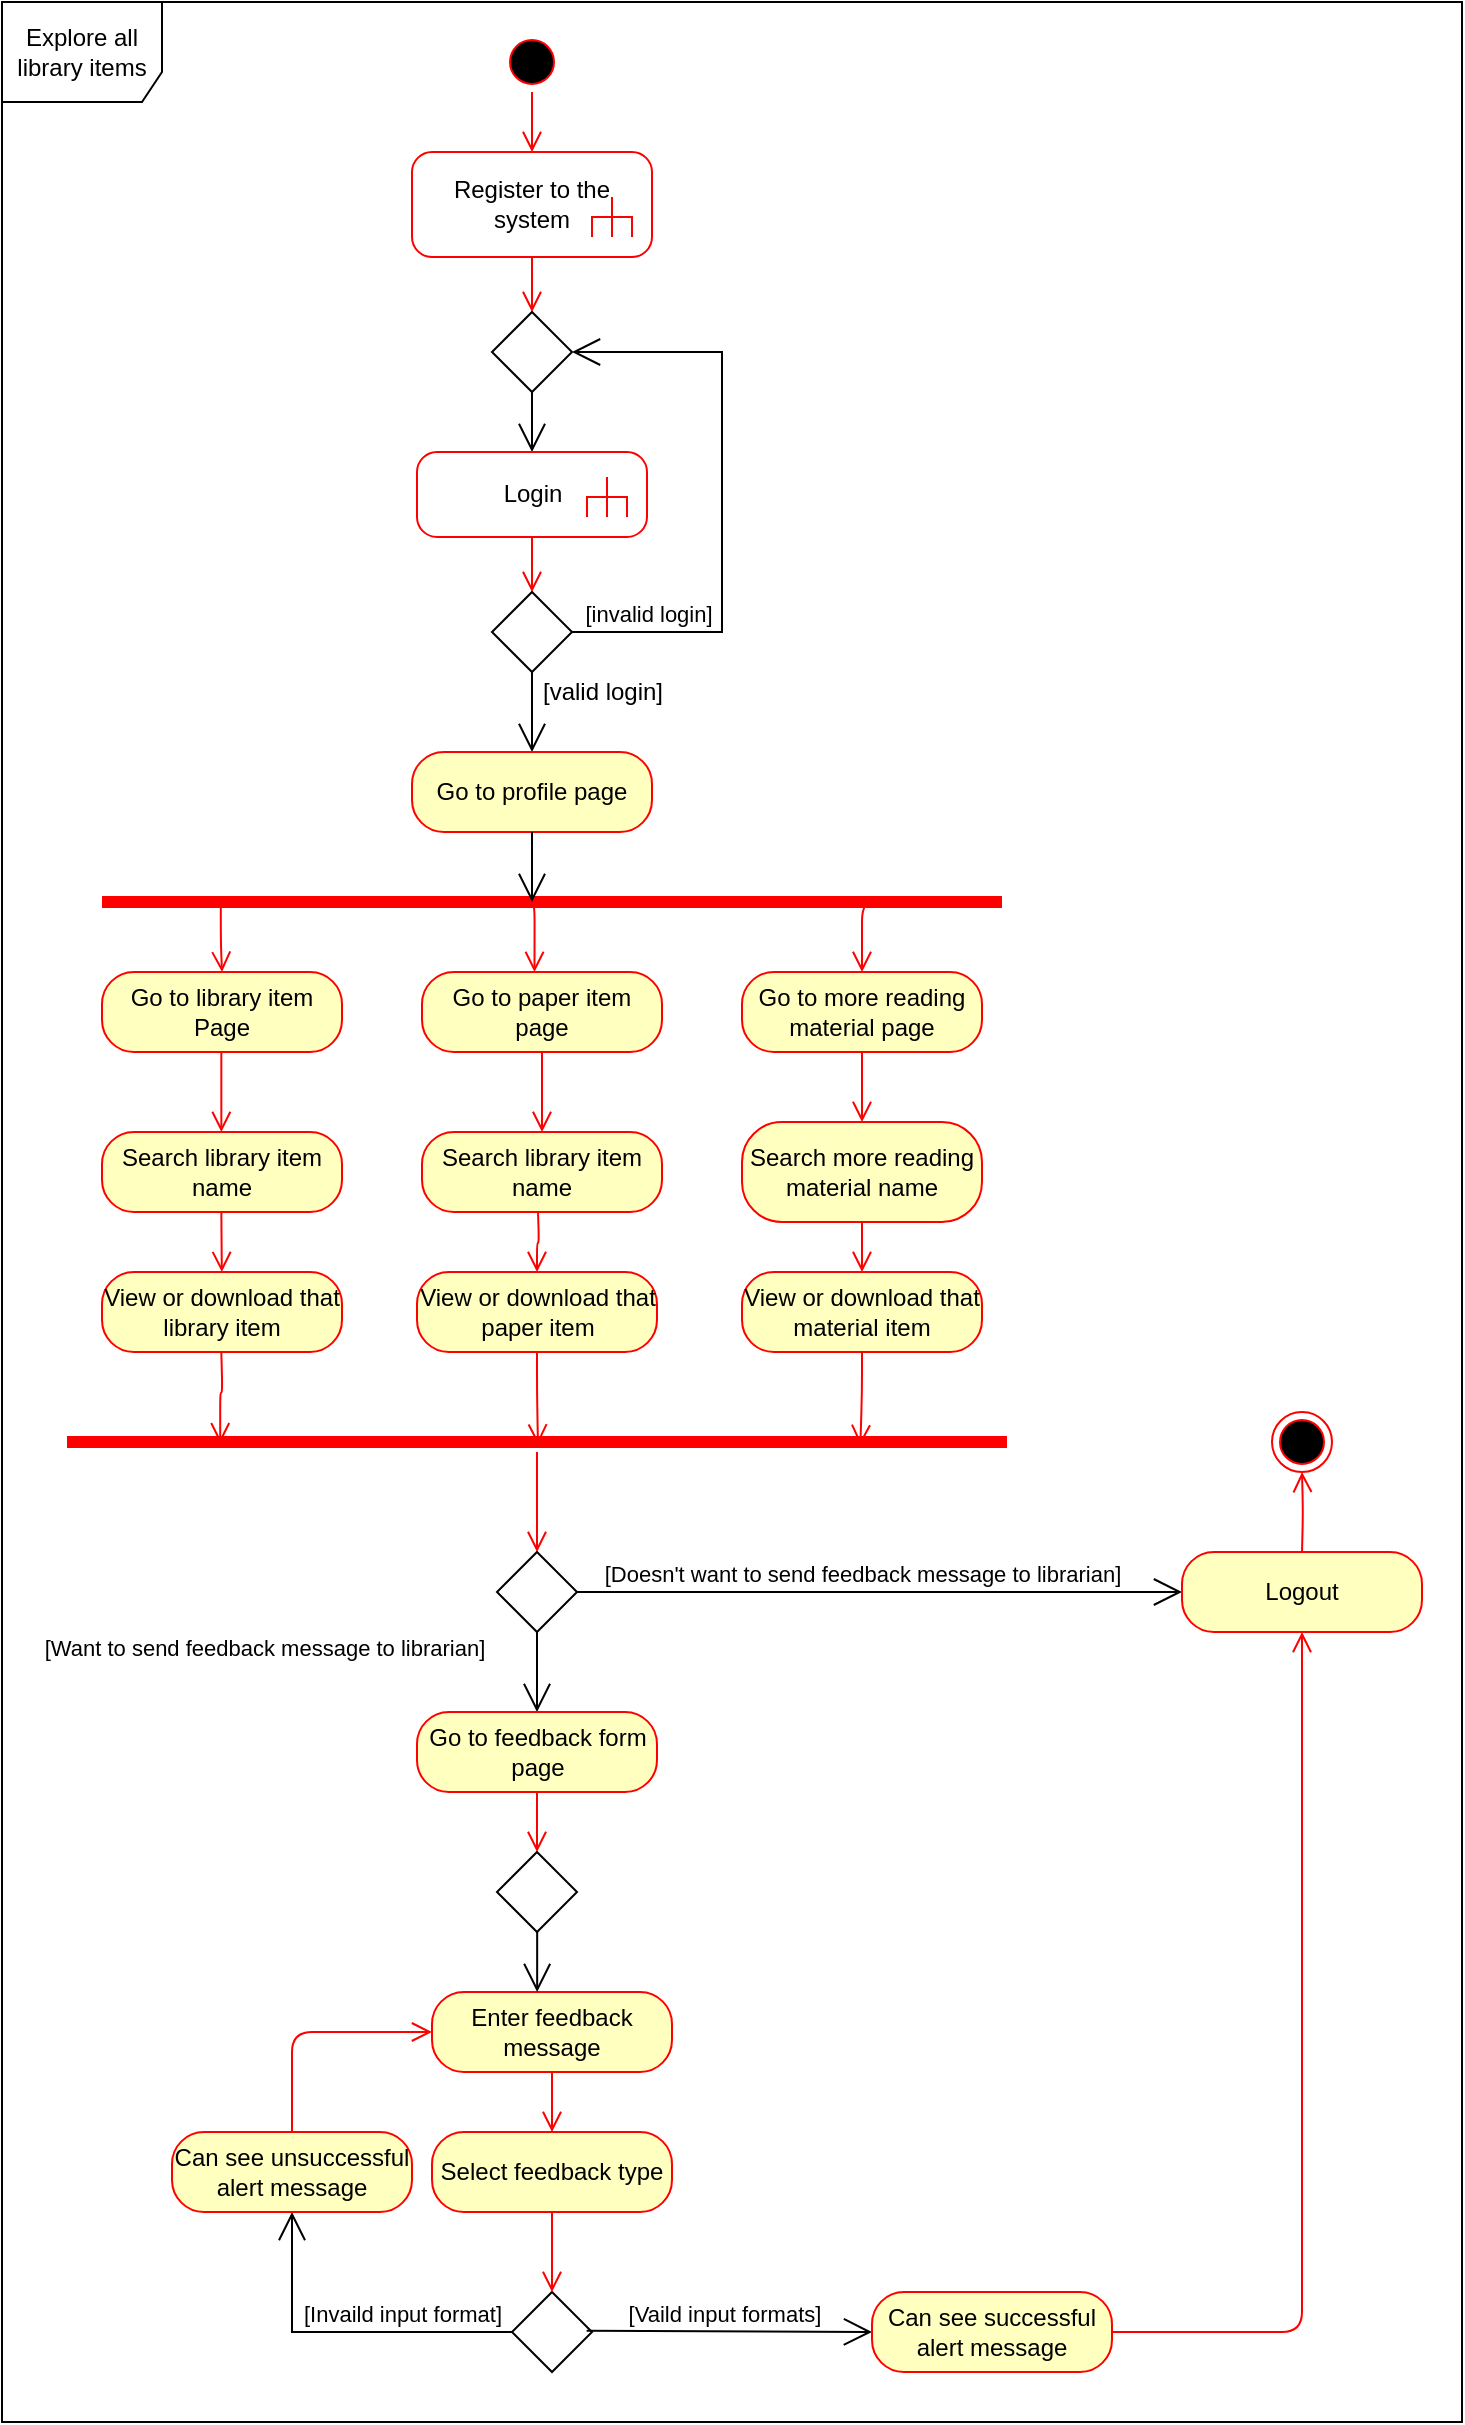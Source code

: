 <mxfile version="15.5.0" type="github"><diagram id="FonD3yZjuFLouaIDfz1e" name="Page-1"><mxGraphModel dx="1872" dy="1639" grid="1" gridSize="10" guides="1" tooltips="1" connect="1" arrows="1" fold="1" page="1" pageScale="1" pageWidth="850" pageHeight="1100" math="0" shadow="0"><root><mxCell id="0"/><mxCell id="1" parent="0"/><mxCell id="w-JFlLj-ReJTVVEn5meg-1" value="" style="ellipse;html=1;shape=startState;fillColor=#000000;strokeColor=#ff0000;" parent="1" vertex="1"><mxGeometry x="180" y="-40" width="30" height="30" as="geometry"/></mxCell><mxCell id="w-JFlLj-ReJTVVEn5meg-2" value="" style="edgeStyle=orthogonalEdgeStyle;html=1;verticalAlign=bottom;endArrow=open;endSize=8;strokeColor=#ff0000;" parent="1" source="w-JFlLj-ReJTVVEn5meg-1" target="Q_kL5pNG0bDg6LttERWj-26" edge="1"><mxGeometry relative="1" as="geometry"><mxPoint x="195" y="30" as="targetPoint"/></mxGeometry></mxCell><mxCell id="w-JFlLj-ReJTVVEn5meg-4" value="" style="edgeStyle=orthogonalEdgeStyle;html=1;verticalAlign=bottom;endArrow=open;endSize=8;strokeColor=#ff0000;exitX=0.5;exitY=1;exitDx=0;exitDy=0;exitPerimeter=0;entryX=0.5;entryY=0;entryDx=0;entryDy=0;" parent="1" source="Q_kL5pNG0bDg6LttERWj-26" target="w-JFlLj-ReJTVVEn5meg-25" edge="1"><mxGeometry relative="1" as="geometry"><mxPoint x="195" y="140" as="targetPoint"/><mxPoint x="195" y="150" as="sourcePoint"/></mxGeometry></mxCell><mxCell id="w-JFlLj-ReJTVVEn5meg-12" value="" style="edgeStyle=orthogonalEdgeStyle;html=1;verticalAlign=bottom;endArrow=open;endSize=8;strokeColor=#ff0000;exitX=0.5;exitY=1;exitDx=0;exitDy=0;exitPerimeter=0;entryX=0.5;entryY=0;entryDx=0;entryDy=0;" parent="1" source="Q_kL5pNG0bDg6LttERWj-27" target="w-JFlLj-ReJTVVEn5meg-35" edge="1"><mxGeometry relative="1" as="geometry"><mxPoint x="195" y="248" as="targetPoint"/><mxPoint x="194.76" y="252.5" as="sourcePoint"/></mxGeometry></mxCell><mxCell id="w-JFlLj-ReJTVVEn5meg-25" value="" style="shape=rhombus;html=1;verticalLabelPosition=bottom;verticalAlignment=top;" parent="1" vertex="1"><mxGeometry x="175" y="100" width="40" height="40" as="geometry"/></mxCell><mxCell id="w-JFlLj-ReJTVVEn5meg-28" value="" style="edgeStyle=elbowEdgeStyle;html=1;elbow=vertical;verticalAlign=bottom;endArrow=open;rounded=0;labelBackgroundColor=none;endSize=12;exitX=0.5;exitY=1;exitDx=0;exitDy=0;" parent="1" source="w-JFlLj-ReJTVVEn5meg-25" target="Q_kL5pNG0bDg6LttERWj-27" edge="1"><mxGeometry x="-0.012" y="15" relative="1" as="geometry"><mxPoint x="195" y="210" as="targetPoint"/><Array as="points"/><mxPoint as="offset"/></mxGeometry></mxCell><mxCell id="w-JFlLj-ReJTVVEn5meg-35" value="" style="shape=rhombus;html=1;verticalLabelPosition=bottom;verticalAlignment=top;" parent="1" vertex="1"><mxGeometry x="175" y="240" width="40" height="40" as="geometry"/></mxCell><mxCell id="w-JFlLj-ReJTVVEn5meg-37" value="[invalid login]" style="edgeStyle=elbowEdgeStyle;html=1;elbow=vertical;verticalAlign=bottom;endArrow=open;rounded=0;labelBackgroundColor=none;endSize=12;entryX=1;entryY=0.5;entryDx=0;entryDy=0;" parent="1" source="w-JFlLj-ReJTVVEn5meg-35" target="w-JFlLj-ReJTVVEn5meg-25" edge="1"><mxGeometry x="-0.741" relative="1" as="geometry"><mxPoint x="330" y="500" as="targetPoint"/><Array as="points"><mxPoint x="290" y="260"/><mxPoint x="280" y="310"/><mxPoint x="260" y="360"/></Array><mxPoint as="offset"/></mxGeometry></mxCell><mxCell id="w-JFlLj-ReJTVVEn5meg-40" value="" style="shape=line;html=1;strokeWidth=6;strokeColor=#ff0000;" parent="1" vertex="1"><mxGeometry x="-20" y="390" width="450" height="10" as="geometry"/></mxCell><mxCell id="w-JFlLj-ReJTVVEn5meg-46" value="" style="edgeStyle=orthogonalEdgeStyle;html=1;verticalAlign=bottom;endArrow=open;endSize=8;strokeColor=#ff0000;entryX=0.5;entryY=0;entryDx=0;entryDy=0;" parent="1" target="w-JFlLj-ReJTVVEn5meg-50" edge="1"><mxGeometry relative="1" as="geometry"><mxPoint x="289.71" y="450" as="targetPoint"/><mxPoint x="370" y="395" as="sourcePoint"/><Array as="points"><mxPoint x="370" y="395"/></Array></mxGeometry></mxCell><mxCell id="w-JFlLj-ReJTVVEn5meg-48" value="Go to paper item page" style="rounded=1;whiteSpace=wrap;html=1;arcSize=40;fontColor=#000000;fillColor=#ffffc0;strokeColor=#ff0000;" parent="1" vertex="1"><mxGeometry x="140" y="430" width="120" height="40" as="geometry"/></mxCell><mxCell id="w-JFlLj-ReJTVVEn5meg-50" value="Go to more reading material page" style="rounded=1;whiteSpace=wrap;html=1;arcSize=40;fontColor=#000000;fillColor=#ffffc0;strokeColor=#ff0000;" parent="1" vertex="1"><mxGeometry x="300" y="430" width="120" height="40" as="geometry"/></mxCell><mxCell id="w-JFlLj-ReJTVVEn5meg-54" value="" style="endArrow=open;endFill=1;endSize=12;html=1;exitX=0.5;exitY=1;exitDx=0;exitDy=0;" parent="1" source="w-JFlLj-ReJTVVEn5meg-35" edge="1"><mxGeometry width="160" relative="1" as="geometry"><mxPoint x="200" y="380" as="sourcePoint"/><mxPoint x="195" y="320" as="targetPoint"/></mxGeometry></mxCell><mxCell id="w-JFlLj-ReJTVVEn5meg-57" value="[valid login]" style="text;html=1;align=center;verticalAlign=middle;resizable=0;points=[];autosize=1;" parent="1" vertex="1"><mxGeometry x="190" y="280" width="80" height="20" as="geometry"/></mxCell><mxCell id="w-JFlLj-ReJTVVEn5meg-58" value="Search library item name" style="rounded=1;whiteSpace=wrap;html=1;arcSize=40;fontColor=#000000;fillColor=#ffffc0;strokeColor=#ff0000;" parent="1" vertex="1"><mxGeometry x="140" y="510" width="120" height="40" as="geometry"/></mxCell><mxCell id="w-JFlLj-ReJTVVEn5meg-59" value="" style="edgeStyle=orthogonalEdgeStyle;html=1;verticalAlign=bottom;endArrow=open;endSize=8;strokeColor=#ff0000;entryX=0.5;entryY=0;entryDx=0;entryDy=0;" parent="1" target="w-JFlLj-ReJTVVEn5meg-73" edge="1"><mxGeometry relative="1" as="geometry"><mxPoint x="140" y="580" as="targetPoint"/><mxPoint x="198" y="550" as="sourcePoint"/></mxGeometry></mxCell><mxCell id="w-JFlLj-ReJTVVEn5meg-60" value="Search more reading material name" style="rounded=1;whiteSpace=wrap;html=1;arcSize=40;fontColor=#000000;fillColor=#ffffc0;strokeColor=#ff0000;" parent="1" vertex="1"><mxGeometry x="300" y="505" width="120" height="50" as="geometry"/></mxCell><mxCell id="w-JFlLj-ReJTVVEn5meg-61" value="" style="edgeStyle=orthogonalEdgeStyle;html=1;verticalAlign=bottom;endArrow=open;endSize=8;strokeColor=#ff0000;exitX=0.5;exitY=1;exitDx=0;exitDy=0;entryX=0.5;entryY=0;entryDx=0;entryDy=0;" parent="1" source="w-JFlLj-ReJTVVEn5meg-60" target="w-JFlLj-ReJTVVEn5meg-75" edge="1"><mxGeometry relative="1" as="geometry"><mxPoint x="360" y="570" as="targetPoint"/><mxPoint x="380" y="560" as="sourcePoint"/></mxGeometry></mxCell><mxCell id="w-JFlLj-ReJTVVEn5meg-66" value="" style="edgeStyle=orthogonalEdgeStyle;html=1;verticalAlign=bottom;endArrow=open;endSize=8;strokeColor=#ff0000;exitX=0.75;exitY=0.5;exitDx=0;exitDy=0;exitPerimeter=0;entryX=0.5;entryY=0;entryDx=0;entryDy=0;" parent="1" edge="1"><mxGeometry relative="1" as="geometry"><mxPoint x="196.25" y="430" as="targetPoint"/><mxPoint x="193.75" y="395" as="sourcePoint"/><Array as="points"><mxPoint x="196.25" y="395"/></Array></mxGeometry></mxCell><mxCell id="w-JFlLj-ReJTVVEn5meg-69" value="" style="edgeStyle=orthogonalEdgeStyle;html=1;verticalAlign=bottom;endArrow=open;endSize=8;strokeColor=#ff0000;entryX=0.5;entryY=0;entryDx=0;entryDy=0;exitX=0.5;exitY=1;exitDx=0;exitDy=0;" parent="1" source="w-JFlLj-ReJTVVEn5meg-50" target="w-JFlLj-ReJTVVEn5meg-60" edge="1"><mxGeometry relative="1" as="geometry"><mxPoint x="369.71" y="510" as="targetPoint"/><mxPoint x="369.71" y="470" as="sourcePoint"/></mxGeometry></mxCell><mxCell id="w-JFlLj-ReJTVVEn5meg-72" value="" style="edgeStyle=orthogonalEdgeStyle;html=1;verticalAlign=bottom;endArrow=open;endSize=8;strokeColor=#ff0000;" parent="1" edge="1"><mxGeometry relative="1" as="geometry"><mxPoint x="200" y="510" as="targetPoint"/><mxPoint x="200" y="470" as="sourcePoint"/><Array as="points"><mxPoint x="200" y="470"/><mxPoint x="200" y="470"/></Array></mxGeometry></mxCell><mxCell id="w-JFlLj-ReJTVVEn5meg-73" value="View or download that paper item" style="rounded=1;whiteSpace=wrap;html=1;arcSize=40;fontColor=#000000;fillColor=#ffffc0;strokeColor=#ff0000;" parent="1" vertex="1"><mxGeometry x="137.5" y="580" width="120" height="40" as="geometry"/></mxCell><mxCell id="w-JFlLj-ReJTVVEn5meg-74" value="" style="edgeStyle=orthogonalEdgeStyle;html=1;verticalAlign=bottom;endArrow=open;endSize=8;strokeColor=#ff0000;entryX=0.501;entryY=0.628;entryDx=0;entryDy=0;entryPerimeter=0;" parent="1" source="w-JFlLj-ReJTVVEn5meg-73" target="w-JFlLj-ReJTVVEn5meg-77" edge="1"><mxGeometry relative="1" as="geometry"><mxPoint x="140" y="670" as="targetPoint"/></mxGeometry></mxCell><mxCell id="w-JFlLj-ReJTVVEn5meg-75" value="View or download that material item" style="rounded=1;whiteSpace=wrap;html=1;arcSize=40;fontColor=#000000;fillColor=#ffffc0;strokeColor=#ff0000;" parent="1" vertex="1"><mxGeometry x="300" y="580" width="120" height="40" as="geometry"/></mxCell><mxCell id="w-JFlLj-ReJTVVEn5meg-76" value="" style="edgeStyle=orthogonalEdgeStyle;html=1;verticalAlign=bottom;endArrow=open;endSize=8;strokeColor=#ff0000;exitX=0.5;exitY=1;exitDx=0;exitDy=0;entryX=0.844;entryY=0.66;entryDx=0;entryDy=0;entryPerimeter=0;" parent="1" source="w-JFlLj-ReJTVVEn5meg-75" target="w-JFlLj-ReJTVVEn5meg-77" edge="1"><mxGeometry relative="1" as="geometry"><mxPoint x="380" y="660" as="targetPoint"/></mxGeometry></mxCell><mxCell id="w-JFlLj-ReJTVVEn5meg-77" value="" style="shape=line;html=1;strokeWidth=6;strokeColor=#ff0000;" parent="1" vertex="1"><mxGeometry x="-37.5" y="660" width="470" height="10" as="geometry"/></mxCell><mxCell id="w-JFlLj-ReJTVVEn5meg-78" value="" style="edgeStyle=orthogonalEdgeStyle;html=1;verticalAlign=bottom;endArrow=open;endSize=8;strokeColor=#ff0000;entryX=0.5;entryY=0;entryDx=0;entryDy=0;" parent="1" source="w-JFlLj-ReJTVVEn5meg-77" target="w-JFlLj-ReJTVVEn5meg-84" edge="1"><mxGeometry relative="1" as="geometry"><mxPoint x="220" y="750" as="targetPoint"/><Array as="points"/></mxGeometry></mxCell><mxCell id="w-JFlLj-ReJTVVEn5meg-84" value="" style="shape=rhombus;html=1;verticalLabelPosition=bottom;verticalAlignment=top;" parent="1" vertex="1"><mxGeometry x="177.5" y="720" width="40" height="40" as="geometry"/></mxCell><mxCell id="w-JFlLj-ReJTVVEn5meg-86" value="[Doesn't want to send feedback message to librarian]" style="edgeStyle=elbowEdgeStyle;html=1;elbow=vertical;verticalAlign=bottom;endArrow=open;rounded=0;labelBackgroundColor=none;endSize=12;entryX=0;entryY=0.5;entryDx=0;entryDy=0;" parent="1" source="w-JFlLj-ReJTVVEn5meg-84" target="Q_kL5pNG0bDg6LttERWj-12" edge="1"><mxGeometry x="-0.059" relative="1" as="geometry"><mxPoint x="320" y="830" as="targetPoint"/><Array as="points"><mxPoint x="280" y="740"/></Array><mxPoint as="offset"/></mxGeometry></mxCell><mxCell id="w-JFlLj-ReJTVVEn5meg-87" value="[Want to send feedback message to librarian]" style="edgeStyle=elbowEdgeStyle;html=1;elbow=vertical;verticalAlign=bottom;endArrow=open;rounded=0;labelBackgroundColor=none;endSize=12;entryX=0.5;entryY=0;entryDx=0;entryDy=0;exitX=0.5;exitY=1;exitDx=0;exitDy=0;" parent="1" source="w-JFlLj-ReJTVVEn5meg-84" target="w-JFlLj-ReJTVVEn5meg-92" edge="1"><mxGeometry x="-0.68" y="-138" relative="1" as="geometry"><mxPoint x="220" y="800" as="targetPoint"/><Array as="points"><mxPoint x="200" y="770"/><mxPoint x="190" y="760"/><mxPoint x="130" y="770"/><mxPoint x="220" y="795"/></Array><mxPoint x="1" y="10" as="offset"/><mxPoint x="198" y="760" as="sourcePoint"/></mxGeometry></mxCell><mxCell id="w-JFlLj-ReJTVVEn5meg-92" value="Go to feedback form page" style="rounded=1;whiteSpace=wrap;html=1;arcSize=40;fontColor=#000000;fillColor=#ffffc0;strokeColor=#ff0000;" parent="1" vertex="1"><mxGeometry x="137.5" y="800" width="120" height="40" as="geometry"/></mxCell><mxCell id="w-JFlLj-ReJTVVEn5meg-93" value="" style="edgeStyle=orthogonalEdgeStyle;html=1;verticalAlign=bottom;endArrow=open;endSize=8;strokeColor=#ff0000;entryX=0.5;entryY=0;entryDx=0;entryDy=0;" parent="1" source="w-JFlLj-ReJTVVEn5meg-92" target="w-JFlLj-ReJTVVEn5meg-98" edge="1"><mxGeometry relative="1" as="geometry"><mxPoint x="220" y="880" as="targetPoint"/></mxGeometry></mxCell><mxCell id="w-JFlLj-ReJTVVEn5meg-96" value="Enter feedback message" style="rounded=1;whiteSpace=wrap;html=1;arcSize=40;fontColor=#000000;fillColor=#ffffc0;strokeColor=#ff0000;" parent="1" vertex="1"><mxGeometry x="145" y="940" width="120" height="40" as="geometry"/></mxCell><mxCell id="w-JFlLj-ReJTVVEn5meg-97" value="" style="edgeStyle=orthogonalEdgeStyle;html=1;verticalAlign=bottom;endArrow=open;endSize=8;strokeColor=#ff0000;entryX=0.5;entryY=0;entryDx=0;entryDy=0;" parent="1" source="w-JFlLj-ReJTVVEn5meg-96" target="Q_kL5pNG0bDg6LttERWj-2" edge="1"><mxGeometry relative="1" as="geometry"><mxPoint x="220" y="1010" as="targetPoint"/></mxGeometry></mxCell><mxCell id="w-JFlLj-ReJTVVEn5meg-98" value="" style="shape=rhombus;html=1;verticalLabelPosition=bottom;verticalAlignment=top;" parent="1" vertex="1"><mxGeometry x="177.5" y="870" width="40" height="40" as="geometry"/></mxCell><mxCell id="w-JFlLj-ReJTVVEn5meg-100" value="" style="edgeStyle=elbowEdgeStyle;html=1;elbow=vertical;verticalAlign=bottom;endArrow=open;rounded=0;labelBackgroundColor=none;endSize=12;exitX=0.502;exitY=0.99;exitDx=0;exitDy=0;exitPerimeter=0;" parent="1" source="w-JFlLj-ReJTVVEn5meg-98" edge="1"><mxGeometry x="0.5" y="22" relative="1" as="geometry"><mxPoint x="198" y="940" as="targetPoint"/><mxPoint x="221.0" y="910" as="sourcePoint"/><Array as="points"><mxPoint x="221" y="940"/></Array><mxPoint x="-42" y="-10" as="offset"/></mxGeometry></mxCell><mxCell id="w-JFlLj-ReJTVVEn5meg-103" value="" style="shape=rhombus;html=1;verticalLabelPosition=bottom;verticalAlignment=top;" parent="1" vertex="1"><mxGeometry x="185" y="1090" width="40" height="40" as="geometry"/></mxCell><mxCell id="w-JFlLj-ReJTVVEn5meg-105" value="[Vaild input formats]" style="edgeStyle=elbowEdgeStyle;html=1;elbow=vertical;verticalAlign=bottom;endArrow=open;rounded=0;labelBackgroundColor=none;endSize=12;entryX=0;entryY=0.5;entryDx=0;entryDy=0;exitX=0.933;exitY=0.483;exitDx=0;exitDy=0;exitPerimeter=0;" parent="1" source="w-JFlLj-ReJTVVEn5meg-103" target="Q_kL5pNG0bDg6LttERWj-23" edge="1"><mxGeometry x="-0.04" relative="1" as="geometry"><mxPoint x="300" y="1110" as="targetPoint"/><Array as="points"><mxPoint x="260" y="1110"/><mxPoint x="250" y="1060"/></Array><mxPoint x="240" y="1110" as="sourcePoint"/><mxPoint as="offset"/></mxGeometry></mxCell><mxCell id="w-JFlLj-ReJTVVEn5meg-106" value="[Invaild input format]" style="edgeStyle=elbowEdgeStyle;html=1;elbow=vertical;verticalAlign=bottom;endArrow=open;rounded=0;labelBackgroundColor=none;endSize=12;entryX=0.5;entryY=1;entryDx=0;entryDy=0;" parent="1" source="w-JFlLj-ReJTVVEn5meg-103" target="QeGTxWQUT2oyGX54cCKl-9" edge="1"><mxGeometry x="-0.351" relative="1" as="geometry"><mxPoint x="120" y="1080" as="targetPoint"/><Array as="points"><mxPoint x="140" y="1110"/><mxPoint x="150" y="900"/><mxPoint x="110" y="1040"/></Array><mxPoint as="offset"/></mxGeometry></mxCell><mxCell id="w-JFlLj-ReJTVVEn5meg-111" value="Explore all library items" style="shape=umlFrame;whiteSpace=wrap;html=1;width=80;height=50;" parent="1" vertex="1"><mxGeometry x="-70" y="-55" width="730" height="1210" as="geometry"/></mxCell><mxCell id="Q_kL5pNG0bDg6LttERWj-2" value="Select feedback type" style="rounded=1;whiteSpace=wrap;html=1;arcSize=40;fontColor=#000000;fillColor=#ffffc0;strokeColor=#ff0000;" parent="1" vertex="1"><mxGeometry x="145" y="1010" width="120" height="40" as="geometry"/></mxCell><mxCell id="Q_kL5pNG0bDg6LttERWj-3" value="" style="edgeStyle=orthogonalEdgeStyle;html=1;verticalAlign=bottom;endArrow=open;endSize=8;strokeColor=#ff0000;entryX=0.5;entryY=0;entryDx=0;entryDy=0;" parent="1" source="Q_kL5pNG0bDg6LttERWj-2" target="w-JFlLj-ReJTVVEn5meg-103" edge="1"><mxGeometry relative="1" as="geometry"><mxPoint x="220" y="1090" as="targetPoint"/></mxGeometry></mxCell><mxCell id="Q_kL5pNG0bDg6LttERWj-12" value="Logout" style="rounded=1;whiteSpace=wrap;html=1;arcSize=40;fontColor=#000000;fillColor=#ffffc0;strokeColor=#ff0000;" parent="1" vertex="1"><mxGeometry x="520" y="720" width="120" height="40" as="geometry"/></mxCell><mxCell id="Q_kL5pNG0bDg6LttERWj-20" value="" style="edgeStyle=orthogonalEdgeStyle;html=1;verticalAlign=bottom;endArrow=open;endSize=8;strokeColor=#ff0000;entryX=0.5;entryY=1;entryDx=0;entryDy=0;" parent="1" target="Q_kL5pNG0bDg6LttERWj-21" edge="1"><mxGeometry relative="1" as="geometry"><mxPoint x="579.5" y="645" as="targetPoint"/><Array as="points"/><mxPoint x="580" y="720" as="sourcePoint"/></mxGeometry></mxCell><mxCell id="Q_kL5pNG0bDg6LttERWj-21" value="" style="ellipse;html=1;shape=endState;fillColor=#000000;strokeColor=#ff0000;" parent="1" vertex="1"><mxGeometry x="565" y="650" width="30" height="30" as="geometry"/></mxCell><mxCell id="Q_kL5pNG0bDg6LttERWj-23" value="Can see successful alert message" style="rounded=1;whiteSpace=wrap;html=1;arcSize=40;fontColor=#000000;fillColor=#ffffc0;strokeColor=#ff0000;" parent="1" vertex="1"><mxGeometry x="365" y="1090" width="120" height="40" as="geometry"/></mxCell><mxCell id="Q_kL5pNG0bDg6LttERWj-24" value="" style="edgeStyle=orthogonalEdgeStyle;html=1;verticalAlign=bottom;endArrow=open;endSize=8;strokeColor=#ff0000;exitX=1;exitY=0.5;exitDx=0;exitDy=0;entryX=0.5;entryY=1;entryDx=0;entryDy=0;" parent="1" source="Q_kL5pNG0bDg6LttERWj-23" target="Q_kL5pNG0bDg6LttERWj-12" edge="1"><mxGeometry relative="1" as="geometry"><mxPoint x="520" y="1110" as="targetPoint"/><Array as="points"/><mxPoint x="460" y="1100" as="sourcePoint"/></mxGeometry></mxCell><mxCell id="Q_kL5pNG0bDg6LttERWj-26" value="&lt;span&gt;Register to the system&lt;/span&gt;" style="html=1;shape=mxgraph.sysml.callBehAct;whiteSpace=wrap;align=center;strokeColor=#FF0000;" parent="1" vertex="1"><mxGeometry x="135" y="20" width="120" height="52.5" as="geometry"/></mxCell><mxCell id="Q_kL5pNG0bDg6LttERWj-27" value="Login" style="html=1;shape=mxgraph.sysml.callBehAct;whiteSpace=wrap;align=center;strokeColor=#FF0000;" parent="1" vertex="1"><mxGeometry x="137.5" y="170" width="115" height="42.5" as="geometry"/></mxCell><mxCell id="QeGTxWQUT2oyGX54cCKl-1" value="Go to library item Page" style="rounded=1;whiteSpace=wrap;html=1;arcSize=40;fontColor=#000000;fillColor=#ffffc0;strokeColor=#ff0000;" parent="1" vertex="1"><mxGeometry x="-20" y="430" width="120" height="40" as="geometry"/></mxCell><mxCell id="QeGTxWQUT2oyGX54cCKl-2" value="Search library item name" style="rounded=1;whiteSpace=wrap;html=1;arcSize=40;fontColor=#000000;fillColor=#ffffc0;strokeColor=#ff0000;" parent="1" vertex="1"><mxGeometry x="-20" y="510" width="120" height="40" as="geometry"/></mxCell><mxCell id="QeGTxWQUT2oyGX54cCKl-3" value="View or download that library item" style="rounded=1;whiteSpace=wrap;html=1;arcSize=40;fontColor=#000000;fillColor=#ffffc0;strokeColor=#ff0000;" parent="1" vertex="1"><mxGeometry x="-20" y="580" width="120" height="40" as="geometry"/></mxCell><mxCell id="QeGTxWQUT2oyGX54cCKl-4" value="" style="edgeStyle=orthogonalEdgeStyle;html=1;verticalAlign=bottom;endArrow=open;endSize=8;strokeColor=#ff0000;entryX=0.5;entryY=0;entryDx=0;entryDy=0;exitX=0.132;exitY=0.271;exitDx=0;exitDy=0;exitPerimeter=0;" parent="1" source="w-JFlLj-ReJTVVEn5meg-40" target="QeGTxWQUT2oyGX54cCKl-1" edge="1"><mxGeometry relative="1" as="geometry"><mxPoint x="-20" y="430" as="targetPoint"/><mxPoint x="-20" y="395" as="sourcePoint"/><Array as="points"/></mxGeometry></mxCell><mxCell id="QeGTxWQUT2oyGX54cCKl-5" value="" style="edgeStyle=orthogonalEdgeStyle;html=1;verticalAlign=bottom;endArrow=open;endSize=8;strokeColor=#ff0000;" parent="1" edge="1"><mxGeometry relative="1" as="geometry"><mxPoint x="39.67" y="510" as="targetPoint"/><mxPoint x="39.67" y="470" as="sourcePoint"/><Array as="points"><mxPoint x="39.67" y="470"/><mxPoint x="39.67" y="470"/></Array></mxGeometry></mxCell><mxCell id="QeGTxWQUT2oyGX54cCKl-6" value="" style="edgeStyle=orthogonalEdgeStyle;html=1;verticalAlign=bottom;endArrow=open;endSize=8;strokeColor=#ff0000;" parent="1" edge="1"><mxGeometry relative="1" as="geometry"><mxPoint x="39.91" y="580" as="targetPoint"/><mxPoint x="39.67" y="550" as="sourcePoint"/><Array as="points"><mxPoint x="39.67" y="550"/><mxPoint x="39.67" y="550"/></Array></mxGeometry></mxCell><mxCell id="QeGTxWQUT2oyGX54cCKl-8" value="" style="edgeStyle=orthogonalEdgeStyle;html=1;verticalAlign=bottom;endArrow=open;endSize=8;strokeColor=#ff0000;entryX=0.163;entryY=0.559;entryDx=0;entryDy=0;entryPerimeter=0;" parent="1" target="w-JFlLj-ReJTVVEn5meg-77" edge="1"><mxGeometry relative="1" as="geometry"><mxPoint x="39.9" y="650" as="targetPoint"/><mxPoint x="39.66" y="620" as="sourcePoint"/><Array as="points"/></mxGeometry></mxCell><mxCell id="QeGTxWQUT2oyGX54cCKl-9" value="Can see unsuccessful alert message" style="rounded=1;whiteSpace=wrap;html=1;arcSize=40;fontColor=#000000;fillColor=#ffffc0;strokeColor=#ff0000;" parent="1" vertex="1"><mxGeometry x="15" y="1010" width="120" height="40" as="geometry"/></mxCell><mxCell id="QeGTxWQUT2oyGX54cCKl-10" value="" style="edgeStyle=orthogonalEdgeStyle;html=1;verticalAlign=bottom;endArrow=open;endSize=8;strokeColor=#ff0000;entryX=0;entryY=0.5;entryDx=0;entryDy=0;exitX=0.5;exitY=0;exitDx=0;exitDy=0;" parent="1" source="QeGTxWQUT2oyGX54cCKl-9" target="w-JFlLj-ReJTVVEn5meg-96" edge="1"><mxGeometry relative="1" as="geometry"><mxPoint x="60" y="930" as="targetPoint"/><mxPoint x="60" y="890" as="sourcePoint"/><Array as="points"><mxPoint x="75" y="960"/></Array></mxGeometry></mxCell><mxCell id="QeGTxWQUT2oyGX54cCKl-11" value="Go to profile page" style="rounded=1;whiteSpace=wrap;html=1;arcSize=40;fontColor=#000000;fillColor=#ffffc0;strokeColor=#ff0000;" parent="1" vertex="1"><mxGeometry x="135" y="320" width="120" height="40" as="geometry"/></mxCell><mxCell id="QeGTxWQUT2oyGX54cCKl-13" value="" style="endArrow=open;endFill=1;endSize=12;html=1;" parent="1" edge="1"><mxGeometry width="160" relative="1" as="geometry"><mxPoint x="195" y="360" as="sourcePoint"/><mxPoint x="195" y="395" as="targetPoint"/></mxGeometry></mxCell></root></mxGraphModel></diagram></mxfile>